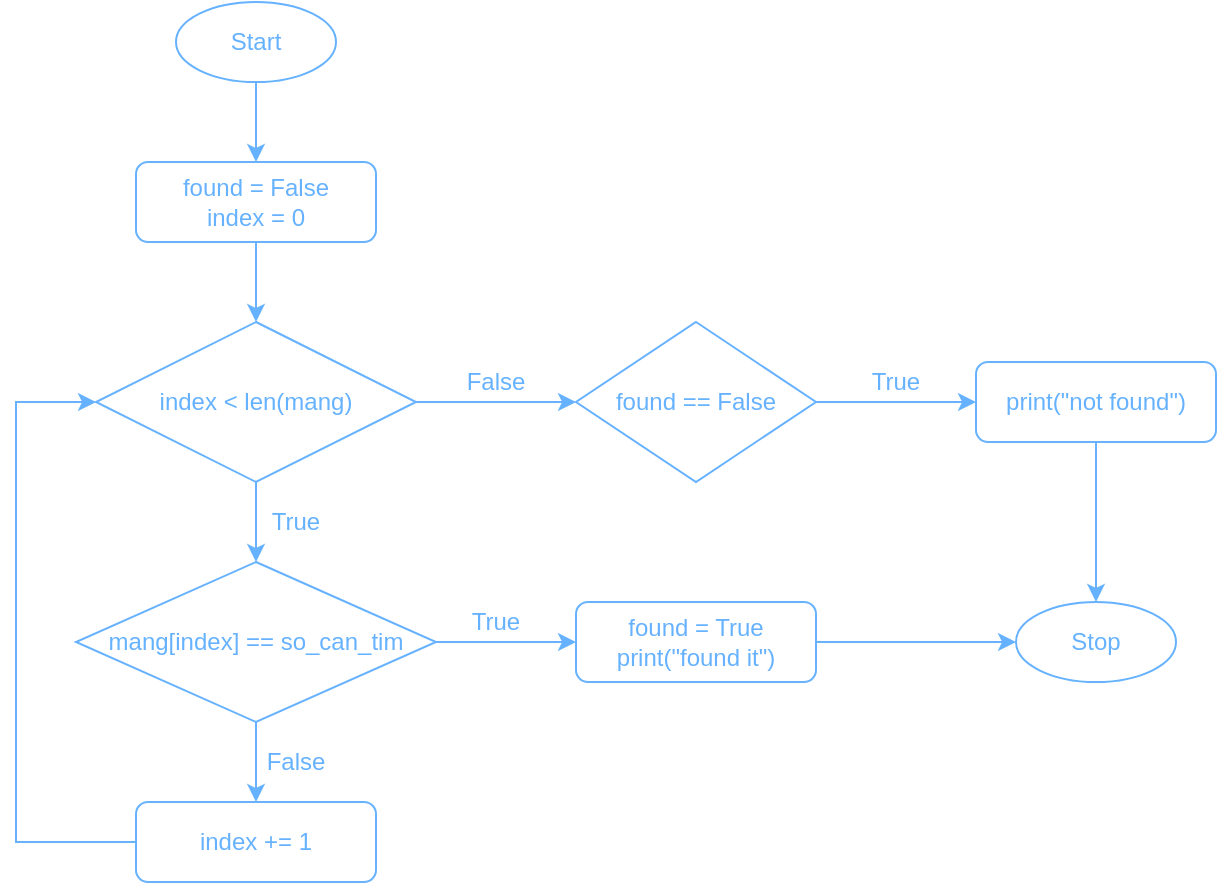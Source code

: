 <mxfile version="14.9.0" type="device" pages="3"><diagram id="853vBXLdNPMx3ia2tLff" name="linear_search_while"><mxGraphModel dx="870" dy="681" grid="1" gridSize="10" guides="1" tooltips="1" connect="1" arrows="1" fold="1" page="1" pageScale="1" pageWidth="850" pageHeight="1100" math="0" shadow="0"><root><mxCell id="0"/><mxCell id="1" parent="0"/><mxCell id="PyPk8HM_VjiU6kFPMucM-1" style="edgeStyle=orthogonalEdgeStyle;rounded=0;orthogonalLoop=1;jettySize=auto;html=1;exitX=0.5;exitY=1;exitDx=0;exitDy=0;entryX=0.5;entryY=0;entryDx=0;entryDy=0;fontColor=#66B2FF;strokeColor=#66B2FF;" parent="1" source="PyPk8HM_VjiU6kFPMucM-2" target="PyPk8HM_VjiU6kFPMucM-4" edge="1"><mxGeometry relative="1" as="geometry"/></mxCell><mxCell id="PyPk8HM_VjiU6kFPMucM-2" value="Start" style="ellipse;whiteSpace=wrap;html=1;fillColor=none;fontColor=#66B2FF;strokeColor=#66B2FF;" parent="1" vertex="1"><mxGeometry x="200" y="120" width="80" height="40" as="geometry"/></mxCell><mxCell id="PyPk8HM_VjiU6kFPMucM-3" style="edgeStyle=orthogonalEdgeStyle;rounded=0;orthogonalLoop=1;jettySize=auto;html=1;exitX=0.5;exitY=1;exitDx=0;exitDy=0;entryX=0.5;entryY=0;entryDx=0;entryDy=0;fontColor=#66B2FF;strokeColor=#66B2FF;" parent="1" source="PyPk8HM_VjiU6kFPMucM-4" target="PyPk8HM_VjiU6kFPMucM-7" edge="1"><mxGeometry relative="1" as="geometry"/></mxCell><mxCell id="PyPk8HM_VjiU6kFPMucM-4" value="found = False&lt;br&gt;index = 0" style="rounded=1;whiteSpace=wrap;html=1;fillColor=none;fontColor=#66B2FF;strokeColor=#66B2FF;" parent="1" vertex="1"><mxGeometry x="180" y="200" width="120" height="40" as="geometry"/></mxCell><mxCell id="PyPk8HM_VjiU6kFPMucM-6" style="edgeStyle=orthogonalEdgeStyle;rounded=0;orthogonalLoop=1;jettySize=auto;html=1;exitX=0.5;exitY=1;exitDx=0;exitDy=0;entryX=0.5;entryY=0;entryDx=0;entryDy=0;fontColor=#66B2FF;strokeColor=#66B2FF;" parent="1" source="PyPk8HM_VjiU6kFPMucM-7" target="PyPk8HM_VjiU6kFPMucM-12" edge="1"><mxGeometry relative="1" as="geometry"/></mxCell><mxCell id="iB83tIxEFRr397kYFnOu-5" style="edgeStyle=orthogonalEdgeStyle;rounded=0;orthogonalLoop=1;jettySize=auto;html=1;exitX=1;exitY=0.5;exitDx=0;exitDy=0;fontColor=#66B2FF;strokeColor=#66B2FF;" parent="1" source="PyPk8HM_VjiU6kFPMucM-7" target="iB83tIxEFRr397kYFnOu-1" edge="1"><mxGeometry relative="1" as="geometry"/></mxCell><mxCell id="PyPk8HM_VjiU6kFPMucM-7" value="index &amp;lt; len(mang)" style="rhombus;whiteSpace=wrap;html=1;fillColor=none;fontColor=#66B2FF;strokeColor=#66B2FF;" parent="1" vertex="1"><mxGeometry x="160" y="280" width="160" height="80" as="geometry"/></mxCell><mxCell id="iB83tIxEFRr397kYFnOu-3" style="edgeStyle=orthogonalEdgeStyle;rounded=0;orthogonalLoop=1;jettySize=auto;html=1;exitX=0.5;exitY=1;exitDx=0;exitDy=0;entryX=0.5;entryY=0;entryDx=0;entryDy=0;fontColor=#66B2FF;strokeColor=#66B2FF;" parent="1" source="PyPk8HM_VjiU6kFPMucM-9" target="PyPk8HM_VjiU6kFPMucM-17" edge="1"><mxGeometry relative="1" as="geometry"/></mxCell><mxCell id="PyPk8HM_VjiU6kFPMucM-9" value="print(&quot;not found&quot;)" style="rounded=1;whiteSpace=wrap;html=1;fillColor=none;fontColor=#66B2FF;strokeColor=#66B2FF;" parent="1" vertex="1"><mxGeometry x="600" y="300" width="120" height="40" as="geometry"/></mxCell><mxCell id="PyPk8HM_VjiU6kFPMucM-10" style="edgeStyle=orthogonalEdgeStyle;rounded=0;orthogonalLoop=1;jettySize=auto;html=1;entryX=0;entryY=0.5;entryDx=0;entryDy=0;fontColor=#66B2FF;strokeColor=#66B2FF;" parent="1" source="PyPk8HM_VjiU6kFPMucM-12" target="PyPk8HM_VjiU6kFPMucM-16" edge="1"><mxGeometry relative="1" as="geometry"/></mxCell><mxCell id="PyPk8HM_VjiU6kFPMucM-11" style="edgeStyle=orthogonalEdgeStyle;rounded=0;orthogonalLoop=1;jettySize=auto;html=1;exitX=0.5;exitY=1;exitDx=0;exitDy=0;entryX=0.5;entryY=0;entryDx=0;entryDy=0;fontColor=#66B2FF;strokeColor=#66B2FF;" parent="1" source="PyPk8HM_VjiU6kFPMucM-12" target="PyPk8HM_VjiU6kFPMucM-14" edge="1"><mxGeometry relative="1" as="geometry"/></mxCell><mxCell id="PyPk8HM_VjiU6kFPMucM-12" value="mang[index] == so_can_tim" style="rhombus;whiteSpace=wrap;html=1;fillColor=none;fontColor=#66B2FF;strokeColor=#66B2FF;" parent="1" vertex="1"><mxGeometry x="150" y="400" width="180" height="80" as="geometry"/></mxCell><mxCell id="PyPk8HM_VjiU6kFPMucM-13" style="edgeStyle=orthogonalEdgeStyle;rounded=0;orthogonalLoop=1;jettySize=auto;html=1;exitX=0;exitY=0.5;exitDx=0;exitDy=0;entryX=0;entryY=0.5;entryDx=0;entryDy=0;fontColor=#66B2FF;strokeColor=#66B2FF;" parent="1" source="PyPk8HM_VjiU6kFPMucM-14" target="PyPk8HM_VjiU6kFPMucM-7" edge="1"><mxGeometry relative="1" as="geometry"><Array as="points"><mxPoint x="120" y="540"/><mxPoint x="120" y="320"/></Array></mxGeometry></mxCell><mxCell id="PyPk8HM_VjiU6kFPMucM-14" value="index += 1" style="rounded=1;whiteSpace=wrap;html=1;fillColor=none;fontColor=#66B2FF;strokeColor=#66B2FF;" parent="1" vertex="1"><mxGeometry x="180" y="520" width="120" height="40" as="geometry"/></mxCell><mxCell id="iB83tIxEFRr397kYFnOu-4" style="edgeStyle=orthogonalEdgeStyle;rounded=0;orthogonalLoop=1;jettySize=auto;html=1;exitX=1;exitY=0.5;exitDx=0;exitDy=0;entryX=0;entryY=0.5;entryDx=0;entryDy=0;fontColor=#66B2FF;strokeColor=#66B2FF;" parent="1" source="PyPk8HM_VjiU6kFPMucM-16" target="PyPk8HM_VjiU6kFPMucM-17" edge="1"><mxGeometry relative="1" as="geometry"/></mxCell><mxCell id="PyPk8HM_VjiU6kFPMucM-16" value="found = True&lt;br&gt;print(&quot;found it&quot;)" style="rounded=1;whiteSpace=wrap;html=1;fillColor=none;fontColor=#66B2FF;strokeColor=#66B2FF;" parent="1" vertex="1"><mxGeometry x="400" y="420" width="120" height="40" as="geometry"/></mxCell><mxCell id="PyPk8HM_VjiU6kFPMucM-17" value="Stop" style="ellipse;whiteSpace=wrap;html=1;fillColor=none;fontColor=#66B2FF;strokeColor=#66B2FF;" parent="1" vertex="1"><mxGeometry x="620" y="420" width="80" height="40" as="geometry"/></mxCell><mxCell id="PyPk8HM_VjiU6kFPMucM-18" value="True" style="text;html=1;fillColor=none;align=center;verticalAlign=middle;whiteSpace=wrap;rounded=0;fontColor=#66B2FF;" parent="1" vertex="1"><mxGeometry x="240" y="370" width="40" height="20" as="geometry"/></mxCell><mxCell id="PyPk8HM_VjiU6kFPMucM-19" value="False" style="text;html=1;fillColor=none;align=center;verticalAlign=middle;whiteSpace=wrap;rounded=0;fontColor=#66B2FF;" parent="1" vertex="1"><mxGeometry x="340" y="300" width="40" height="20" as="geometry"/></mxCell><mxCell id="PyPk8HM_VjiU6kFPMucM-20" value="True" style="text;html=1;fillColor=none;align=center;verticalAlign=middle;whiteSpace=wrap;rounded=0;fontColor=#66B2FF;" parent="1" vertex="1"><mxGeometry x="340" y="420" width="40" height="20" as="geometry"/></mxCell><mxCell id="PyPk8HM_VjiU6kFPMucM-21" value="False" style="text;html=1;align=center;verticalAlign=middle;whiteSpace=wrap;rounded=0;fontColor=#66B2FF;" parent="1" vertex="1"><mxGeometry x="240" y="490" width="40" height="20" as="geometry"/></mxCell><mxCell id="iB83tIxEFRr397kYFnOu-2" style="edgeStyle=orthogonalEdgeStyle;rounded=0;orthogonalLoop=1;jettySize=auto;html=1;exitX=1;exitY=0.5;exitDx=0;exitDy=0;entryX=0;entryY=0.5;entryDx=0;entryDy=0;fontColor=#66B2FF;strokeColor=#66B2FF;" parent="1" source="iB83tIxEFRr397kYFnOu-1" target="PyPk8HM_VjiU6kFPMucM-9" edge="1"><mxGeometry relative="1" as="geometry"/></mxCell><mxCell id="iB83tIxEFRr397kYFnOu-1" value="found == False" style="rhombus;whiteSpace=wrap;html=1;fillColor=none;fontColor=#66B2FF;strokeColor=#66B2FF;" parent="1" vertex="1"><mxGeometry x="400" y="280" width="120" height="80" as="geometry"/></mxCell><mxCell id="iB83tIxEFRr397kYFnOu-6" value="True" style="text;html=1;fillColor=none;align=center;verticalAlign=middle;whiteSpace=wrap;rounded=0;fontColor=#66B2FF;" parent="1" vertex="1"><mxGeometry x="540" y="300" width="40" height="20" as="geometry"/></mxCell></root></mxGraphModel></diagram><diagram id="eO8p4oz5d3HKDU_12Bw2" name="linear_search_for"><mxGraphModel dx="870" dy="681" grid="1" gridSize="10" guides="1" tooltips="1" connect="1" arrows="1" fold="1" page="1" pageScale="1" pageWidth="850" pageHeight="1100" math="0" shadow="0"><root><mxCell id="FG_MN0DVMPdzVCnH-vOk-0"/><mxCell id="FG_MN0DVMPdzVCnH-vOk-1" parent="FG_MN0DVMPdzVCnH-vOk-0"/><mxCell id="RmxVKQbSJNbhY6UEwTgK-7" style="edgeStyle=orthogonalEdgeStyle;rounded=0;orthogonalLoop=1;jettySize=auto;html=1;exitX=0.5;exitY=1;exitDx=0;exitDy=0;fontColor=#66B2FF;strokeColor=#66B2FF;" edge="1" parent="FG_MN0DVMPdzVCnH-vOk-1" source="kZNjddyeIjbJN0l1pceS-0" target="RmxVKQbSJNbhY6UEwTgK-0"><mxGeometry relative="1" as="geometry"/></mxCell><mxCell id="kZNjddyeIjbJN0l1pceS-0" value="Start" style="ellipse;whiteSpace=wrap;html=1;fillColor=none;fontColor=#66B2FF;strokeColor=#66B2FF;" vertex="1" parent="FG_MN0DVMPdzVCnH-vOk-1"><mxGeometry x="200" y="120" width="80" height="40" as="geometry"/></mxCell><mxCell id="U86e_p6VBEDd11_Brjv1-1" style="edgeStyle=orthogonalEdgeStyle;rounded=0;orthogonalLoop=1;jettySize=auto;html=1;exitX=1;exitY=0.5;exitDx=0;exitDy=0;entryX=0;entryY=0.5;entryDx=0;entryDy=0;fontColor=#66B2FF;strokeColor=#66B2FF;" edge="1" parent="FG_MN0DVMPdzVCnH-vOk-1" source="bbDlxl5Trb53iTisD211-0" target="U86e_p6VBEDd11_Brjv1-0"><mxGeometry relative="1" as="geometry"/></mxCell><mxCell id="ASl7SCk2vBYfsPLG9dO7-2" style="edgeStyle=orthogonalEdgeStyle;rounded=0;orthogonalLoop=1;jettySize=auto;html=1;exitX=0;exitY=0.5;exitDx=0;exitDy=0;entryX=0;entryY=0.5;entryDx=0;entryDy=0;fontColor=#66B2FF;strokeColor=#66B2FF;" edge="1" parent="FG_MN0DVMPdzVCnH-vOk-1" source="bbDlxl5Trb53iTisD211-0" target="l4zW2y_mSgiW_wVk3tCu-1"><mxGeometry relative="1" as="geometry"><Array as="points"><mxPoint x="120" y="490"/><mxPoint x="120" y="320"/></Array></mxGeometry></mxCell><mxCell id="bbDlxl5Trb53iTisD211-0" value="phan_tu == so_can_tim" style="rhombus;whiteSpace=wrap;html=1;fillColor=none;fontColor=#66B2FF;strokeColor=#66B2FF;" vertex="1" parent="FG_MN0DVMPdzVCnH-vOk-1"><mxGeometry x="160" y="450" width="160" height="80" as="geometry"/></mxCell><mxCell id="ASl7SCk2vBYfsPLG9dO7-4" style="edgeStyle=orthogonalEdgeStyle;rounded=0;orthogonalLoop=1;jettySize=auto;html=1;exitX=0.5;exitY=1;exitDx=0;exitDy=0;entryX=0.5;entryY=0;entryDx=0;entryDy=0;fontColor=#66B2FF;strokeColor=#66B2FF;" edge="1" parent="FG_MN0DVMPdzVCnH-vOk-1" source="l4zW2y_mSgiW_wVk3tCu-1" target="bbDlxl5Trb53iTisD211-0"><mxGeometry relative="1" as="geometry"/></mxCell><mxCell id="RmxVKQbSJNbhY6UEwTgK-3" style="edgeStyle=orthogonalEdgeStyle;rounded=0;orthogonalLoop=1;jettySize=auto;html=1;exitX=1;exitY=0.5;exitDx=0;exitDy=0;entryX=0;entryY=0.5;entryDx=0;entryDy=0;fontColor=#66B2FF;strokeColor=#66B2FF;" edge="1" parent="FG_MN0DVMPdzVCnH-vOk-1" source="l4zW2y_mSgiW_wVk3tCu-1" target="RmxVKQbSJNbhY6UEwTgK-1"><mxGeometry relative="1" as="geometry"/></mxCell><mxCell id="l4zW2y_mSgiW_wVk3tCu-1" value="phan_tu in mang ?" style="rhombus;whiteSpace=wrap;html=1;fillColor=none;fontColor=#66B2FF;strokeColor=#66B2FF;" vertex="1" parent="FG_MN0DVMPdzVCnH-vOk-1"><mxGeometry x="160" y="280" width="160" height="80" as="geometry"/></mxCell><mxCell id="RmxVKQbSJNbhY6UEwTgK-6" style="edgeStyle=orthogonalEdgeStyle;rounded=0;orthogonalLoop=1;jettySize=auto;html=1;exitX=1;exitY=0.5;exitDx=0;exitDy=0;entryX=0;entryY=0.5;entryDx=0;entryDy=0;fontColor=#66B2FF;strokeColor=#66B2FF;" edge="1" parent="FG_MN0DVMPdzVCnH-vOk-1" source="U86e_p6VBEDd11_Brjv1-0" target="gBEIeD4lAefv3upxfs5h-0"><mxGeometry relative="1" as="geometry"/></mxCell><mxCell id="U86e_p6VBEDd11_Brjv1-0" value="found = True&lt;br&gt;print(&quot;found it&quot;)" style="rounded=1;whiteSpace=wrap;html=1;fillColor=none;fontColor=#66B2FF;strokeColor=#66B2FF;" vertex="1" parent="FG_MN0DVMPdzVCnH-vOk-1"><mxGeometry x="400" y="460" width="120" height="60" as="geometry"/></mxCell><mxCell id="gBEIeD4lAefv3upxfs5h-0" value="Stop" style="ellipse;whiteSpace=wrap;html=1;fillColor=none;fontColor=#66B2FF;strokeColor=#66B2FF;" vertex="1" parent="FG_MN0DVMPdzVCnH-vOk-1"><mxGeometry x="620" y="470" width="80" height="40" as="geometry"/></mxCell><mxCell id="RmxVKQbSJNbhY6UEwTgK-5" style="edgeStyle=orthogonalEdgeStyle;rounded=0;orthogonalLoop=1;jettySize=auto;html=1;exitX=0.5;exitY=1;exitDx=0;exitDy=0;entryX=0.5;entryY=0;entryDx=0;entryDy=0;fontColor=#66B2FF;strokeColor=#66B2FF;" edge="1" parent="FG_MN0DVMPdzVCnH-vOk-1" source="ASl7SCk2vBYfsPLG9dO7-0" target="gBEIeD4lAefv3upxfs5h-0"><mxGeometry relative="1" as="geometry"/></mxCell><mxCell id="ASl7SCk2vBYfsPLG9dO7-0" value="print(&quot;not found&quot;)" style="rounded=1;whiteSpace=wrap;html=1;fillColor=none;fontColor=#66B2FF;strokeColor=#66B2FF;" vertex="1" parent="FG_MN0DVMPdzVCnH-vOk-1"><mxGeometry x="600" y="300" width="120" height="40" as="geometry"/></mxCell><mxCell id="j4vflCFGEbYQk7CH9z6N-0" value="False" style="text;html=1;fillColor=none;align=center;verticalAlign=middle;whiteSpace=wrap;rounded=0;fontColor=#66B2FF;" vertex="1" parent="FG_MN0DVMPdzVCnH-vOk-1"><mxGeometry x="340" y="300" width="40" height="20" as="geometry"/></mxCell><mxCell id="p25GGtB2sSnSZiG5HhBh-0" value="True" style="text;html=1;fillColor=none;align=center;verticalAlign=middle;whiteSpace=wrap;rounded=0;fontColor=#66B2FF;" vertex="1" parent="FG_MN0DVMPdzVCnH-vOk-1"><mxGeometry x="340" y="470" width="40" height="20" as="geometry"/></mxCell><mxCell id="H0HsuIJ_3-Z0guSx-Phs-0" value="False" style="text;html=1;align=center;verticalAlign=middle;whiteSpace=wrap;rounded=0;fontColor=#66B2FF;" vertex="1" parent="FG_MN0DVMPdzVCnH-vOk-1"><mxGeometry x="120" y="470" width="40" height="20" as="geometry"/></mxCell><mxCell id="GGUuz5GZe1uv3LnmuOfX-0" value="True" style="text;html=1;fillColor=none;align=center;verticalAlign=middle;whiteSpace=wrap;rounded=0;fontColor=#66B2FF;" vertex="1" parent="FG_MN0DVMPdzVCnH-vOk-1"><mxGeometry x="240" y="400" width="40" height="20" as="geometry"/></mxCell><mxCell id="RmxVKQbSJNbhY6UEwTgK-8" style="edgeStyle=orthogonalEdgeStyle;rounded=0;orthogonalLoop=1;jettySize=auto;html=1;exitX=0.5;exitY=1;exitDx=0;exitDy=0;entryX=0.5;entryY=0;entryDx=0;entryDy=0;fontColor=#66B2FF;strokeColor=#66B2FF;" edge="1" parent="FG_MN0DVMPdzVCnH-vOk-1" source="RmxVKQbSJNbhY6UEwTgK-0" target="l4zW2y_mSgiW_wVk3tCu-1"><mxGeometry relative="1" as="geometry"/></mxCell><mxCell id="RmxVKQbSJNbhY6UEwTgK-0" value="found = False" style="rounded=1;whiteSpace=wrap;html=1;fillColor=none;fontColor=#66B2FF;strokeColor=#66B2FF;" vertex="1" parent="FG_MN0DVMPdzVCnH-vOk-1"><mxGeometry x="180" y="200" width="120" height="40" as="geometry"/></mxCell><mxCell id="RmxVKQbSJNbhY6UEwTgK-2" style="edgeStyle=orthogonalEdgeStyle;rounded=0;orthogonalLoop=1;jettySize=auto;html=1;entryX=0;entryY=0.5;entryDx=0;entryDy=0;fontColor=#66B2FF;strokeColor=#66B2FF;" edge="1" parent="FG_MN0DVMPdzVCnH-vOk-1" source="RmxVKQbSJNbhY6UEwTgK-1" target="ASl7SCk2vBYfsPLG9dO7-0"><mxGeometry relative="1" as="geometry"/></mxCell><mxCell id="RmxVKQbSJNbhY6UEwTgK-1" value="found == False" style="rhombus;whiteSpace=wrap;html=1;fillColor=none;fontColor=#66B2FF;strokeColor=#66B2FF;" vertex="1" parent="FG_MN0DVMPdzVCnH-vOk-1"><mxGeometry x="400" y="280" width="120" height="80" as="geometry"/></mxCell><mxCell id="RmxVKQbSJNbhY6UEwTgK-4" value="True" style="text;html=1;fillColor=none;align=center;verticalAlign=middle;whiteSpace=wrap;rounded=0;fontColor=#66B2FF;" vertex="1" parent="FG_MN0DVMPdzVCnH-vOk-1"><mxGeometry x="540" y="300" width="40" height="20" as="geometry"/></mxCell></root></mxGraphModel></diagram><diagram id="p-48C1aH_V_pzuFZc_JZ" name="binary_search"><mxGraphModel dx="870" dy="681" grid="1" gridSize="10" guides="1" tooltips="1" connect="1" arrows="1" fold="1" page="1" pageScale="1" pageWidth="850" pageHeight="1100" math="0" shadow="0"><root><mxCell id="yYogzYn7Nt8brI65uj2R-0"/><mxCell id="yYogzYn7Nt8brI65uj2R-1" parent="yYogzYn7Nt8brI65uj2R-0"/><mxCell id="6PscBV2bLd5psnvDNdtN-0" style="edgeStyle=orthogonalEdgeStyle;rounded=0;orthogonalLoop=1;jettySize=auto;html=1;exitX=0.5;exitY=1;exitDx=0;exitDy=0;entryX=0.5;entryY=0;entryDx=0;entryDy=0;strokeColor=#66B2FF;" edge="1" parent="yYogzYn7Nt8brI65uj2R-1" source="-RA0urzyXP2iwVwH-_rm-0" target="toDAHoWM-rg3K3pXxTDY-0"><mxGeometry relative="1" as="geometry"/></mxCell><mxCell id="-RA0urzyXP2iwVwH-_rm-0" value="Start" style="ellipse;whiteSpace=wrap;html=1;fillColor=none;fontColor=#66B2FF;strokeColor=#66B2FF;" vertex="1" parent="yYogzYn7Nt8brI65uj2R-1"><mxGeometry x="200" y="120" width="80" height="40" as="geometry"/></mxCell><mxCell id="6PscBV2bLd5psnvDNdtN-1" style="edgeStyle=orthogonalEdgeStyle;rounded=0;orthogonalLoop=1;jettySize=auto;html=1;exitX=0.5;exitY=1;exitDx=0;exitDy=0;entryX=0.5;entryY=0;entryDx=0;entryDy=0;strokeColor=#66B2FF;" edge="1" parent="yYogzYn7Nt8brI65uj2R-1" source="toDAHoWM-rg3K3pXxTDY-0" target="kpvMMMyw_uBng2f8BHbC-0"><mxGeometry relative="1" as="geometry"/></mxCell><mxCell id="toDAHoWM-rg3K3pXxTDY-0" value="found = False" style="rounded=1;whiteSpace=wrap;html=1;fillColor=none;fontColor=#66B2FF;strokeColor=#66B2FF;" vertex="1" parent="yYogzYn7Nt8brI65uj2R-1"><mxGeometry x="180" y="200" width="120" height="40" as="geometry"/></mxCell><mxCell id="6PscBV2bLd5psnvDNdtN-4" value="" style="edgeStyle=orthogonalEdgeStyle;rounded=0;orthogonalLoop=1;jettySize=auto;html=1;strokeColor=#66B2FF;" edge="1" parent="yYogzYn7Nt8brI65uj2R-1" source="J2FLRzD-S8BcioI5R3_O-0" target="qcNGxvGiPovXfkesDsJa-0"><mxGeometry relative="1" as="geometry"/></mxCell><mxCell id="J2FLRzD-S8BcioI5R3_O-0" value="index = len(mang) // 2" style="rounded=1;whiteSpace=wrap;html=1;fillColor=none;fontColor=#66B2FF;strokeColor=#66B2FF;" vertex="1" parent="yYogzYn7Nt8brI65uj2R-1"><mxGeometry x="160" y="400" width="160" height="40" as="geometry"/></mxCell><mxCell id="6PscBV2bLd5psnvDNdtN-5" value="" style="edgeStyle=orthogonalEdgeStyle;rounded=0;orthogonalLoop=1;jettySize=auto;html=1;strokeColor=#66B2FF;" edge="1" parent="yYogzYn7Nt8brI65uj2R-1" source="qcNGxvGiPovXfkesDsJa-0" target="UU_COXsOmux7lJf_C34T-0"><mxGeometry relative="1" as="geometry"/></mxCell><mxCell id="6PscBV2bLd5psnvDNdtN-9" value="" style="edgeStyle=orthogonalEdgeStyle;rounded=0;orthogonalLoop=1;jettySize=auto;html=1;strokeColor=#66B2FF;" edge="1" parent="yYogzYn7Nt8brI65uj2R-1" source="qcNGxvGiPovXfkesDsJa-0" target="1iTz4do7Ifwx-MCQSzwU-0"><mxGeometry relative="1" as="geometry"/></mxCell><mxCell id="qcNGxvGiPovXfkesDsJa-0" value="mang[index] == so_can_tim" style="rhombus;whiteSpace=wrap;html=1;fillColor=none;fontColor=#66B2FF;strokeColor=#66B2FF;" vertex="1" parent="yYogzYn7Nt8brI65uj2R-1"><mxGeometry x="140" y="480" width="200" height="80" as="geometry"/></mxCell><mxCell id="6PscBV2bLd5psnvDNdtN-6" value="" style="edgeStyle=orthogonalEdgeStyle;rounded=0;orthogonalLoop=1;jettySize=auto;html=1;strokeColor=#66B2FF;" edge="1" parent="yYogzYn7Nt8brI65uj2R-1" source="UU_COXsOmux7lJf_C34T-0" target="qhgv3eDWSGiL7hPHn6IU-0"><mxGeometry relative="1" as="geometry"/></mxCell><mxCell id="UU_COXsOmux7lJf_C34T-0" value="found = True&lt;br&gt;print(&quot;found it&quot;)" style="rounded=1;whiteSpace=wrap;html=1;fillColor=none;fontColor=#66B2FF;strokeColor=#66B2FF;" vertex="1" parent="yYogzYn7Nt8brI65uj2R-1"><mxGeometry x="400" y="500" width="120" height="40" as="geometry"/></mxCell><mxCell id="qhgv3eDWSGiL7hPHn6IU-0" value="Stop" style="ellipse;whiteSpace=wrap;html=1;fillColor=none;fontColor=#66B2FF;strokeColor=#66B2FF;" vertex="1" parent="yYogzYn7Nt8brI65uj2R-1"><mxGeometry x="620" y="500" width="80" height="40" as="geometry"/></mxCell><mxCell id="6PscBV2bLd5psnvDNdtN-10" value="" style="edgeStyle=orthogonalEdgeStyle;rounded=0;orthogonalLoop=1;jettySize=auto;html=1;strokeColor=#66B2FF;" edge="1" parent="yYogzYn7Nt8brI65uj2R-1" source="1iTz4do7Ifwx-MCQSzwU-0" target="1iTz4do7Ifwx-MCQSzwU-1"><mxGeometry relative="1" as="geometry"/></mxCell><mxCell id="6PscBV2bLd5psnvDNdtN-11" value="" style="edgeStyle=orthogonalEdgeStyle;rounded=0;orthogonalLoop=1;jettySize=auto;html=1;strokeColor=#66B2FF;" edge="1" parent="yYogzYn7Nt8brI65uj2R-1" source="1iTz4do7Ifwx-MCQSzwU-0" target="1iTz4do7Ifwx-MCQSzwU-2"><mxGeometry relative="1" as="geometry"/></mxCell><mxCell id="1iTz4do7Ifwx-MCQSzwU-0" value="mang[index] &amp;gt; so_can_tim" style="rhombus;whiteSpace=wrap;html=1;fillColor=none;fontColor=#66B2FF;strokeColor=#66B2FF;" vertex="1" parent="yYogzYn7Nt8brI65uj2R-1"><mxGeometry x="140" y="600" width="200" height="80" as="geometry"/></mxCell><mxCell id="6PscBV2bLd5psnvDNdtN-12" style="edgeStyle=orthogonalEdgeStyle;rounded=0;orthogonalLoop=1;jettySize=auto;html=1;exitX=0.5;exitY=1;exitDx=0;exitDy=0;entryX=0;entryY=0.5;entryDx=0;entryDy=0;strokeColor=#66B2FF;" edge="1" parent="yYogzYn7Nt8brI65uj2R-1" source="1iTz4do7Ifwx-MCQSzwU-1" target="kpvMMMyw_uBng2f8BHbC-0"><mxGeometry relative="1" as="geometry"><Array as="points"><mxPoint x="460" y="800"/><mxPoint x="80" y="800"/><mxPoint x="80" y="320"/></Array></mxGeometry></mxCell><mxCell id="1iTz4do7Ifwx-MCQSzwU-1" value="mang = mang[:index]" style="rounded=1;whiteSpace=wrap;html=1;fillColor=none;fontColor=#66B2FF;strokeColor=#66B2FF;" vertex="1" parent="yYogzYn7Nt8brI65uj2R-1"><mxGeometry x="400" y="620" width="120" height="40" as="geometry"/></mxCell><mxCell id="6PscBV2bLd5psnvDNdtN-13" style="edgeStyle=orthogonalEdgeStyle;rounded=0;orthogonalLoop=1;jettySize=auto;html=1;entryX=0;entryY=0.5;entryDx=0;entryDy=0;strokeColor=#66B2FF;" edge="1" parent="yYogzYn7Nt8brI65uj2R-1" source="1iTz4do7Ifwx-MCQSzwU-2" target="kpvMMMyw_uBng2f8BHbC-0"><mxGeometry relative="1" as="geometry"><Array as="points"><mxPoint x="120" y="740"/><mxPoint x="120" y="320"/></Array></mxGeometry></mxCell><mxCell id="1iTz4do7Ifwx-MCQSzwU-2" value="mang = mang[index+1:]" style="rounded=1;whiteSpace=wrap;html=1;fillColor=none;fontColor=#66B2FF;strokeColor=#66B2FF;" vertex="1" parent="yYogzYn7Nt8brI65uj2R-1"><mxGeometry x="170" y="720" width="140" height="40" as="geometry"/></mxCell><mxCell id="6PscBV2bLd5psnvDNdtN-2" style="edgeStyle=orthogonalEdgeStyle;rounded=0;orthogonalLoop=1;jettySize=auto;html=1;exitX=0.5;exitY=1;exitDx=0;exitDy=0;entryX=0.5;entryY=0;entryDx=0;entryDy=0;strokeColor=#66B2FF;" edge="1" parent="yYogzYn7Nt8brI65uj2R-1" source="kpvMMMyw_uBng2f8BHbC-0" target="J2FLRzD-S8BcioI5R3_O-0"><mxGeometry relative="1" as="geometry"/></mxCell><mxCell id="6PscBV2bLd5psnvDNdtN-7" value="" style="edgeStyle=orthogonalEdgeStyle;rounded=0;orthogonalLoop=1;jettySize=auto;html=1;strokeColor=#66B2FF;" edge="1" parent="yYogzYn7Nt8brI65uj2R-1" source="kpvMMMyw_uBng2f8BHbC-0" target="YhsYHUl8K4zjtj8xQ5bS-0"><mxGeometry relative="1" as="geometry"/></mxCell><mxCell id="kpvMMMyw_uBng2f8BHbC-0" value="len(mang) &amp;gt; 0" style="rhombus;whiteSpace=wrap;html=1;fillColor=none;fontColor=#66B2FF;strokeColor=#66B2FF;" vertex="1" parent="yYogzYn7Nt8brI65uj2R-1"><mxGeometry x="160" y="280" width="160" height="80" as="geometry"/></mxCell><mxCell id="6PscBV2bLd5psnvDNdtN-8" value="" style="edgeStyle=orthogonalEdgeStyle;rounded=0;orthogonalLoop=1;jettySize=auto;html=1;strokeColor=#66B2FF;" edge="1" parent="yYogzYn7Nt8brI65uj2R-1" source="YhsYHUl8K4zjtj8xQ5bS-0" target="atwgbpjRfPVY04YPZ1cw-0"><mxGeometry relative="1" as="geometry"/></mxCell><mxCell id="YhsYHUl8K4zjtj8xQ5bS-0" value="found == False" style="rhombus;whiteSpace=wrap;html=1;fillColor=none;fontColor=#66B2FF;strokeColor=#66B2FF;" vertex="1" parent="yYogzYn7Nt8brI65uj2R-1"><mxGeometry x="400" y="280" width="120" height="80" as="geometry"/></mxCell><mxCell id="6PscBV2bLd5psnvDNdtN-14" style="edgeStyle=orthogonalEdgeStyle;rounded=0;orthogonalLoop=1;jettySize=auto;html=1;exitX=0.5;exitY=1;exitDx=0;exitDy=0;entryX=0.5;entryY=0;entryDx=0;entryDy=0;strokeColor=#66B2FF;" edge="1" parent="yYogzYn7Nt8brI65uj2R-1" source="atwgbpjRfPVY04YPZ1cw-0" target="qhgv3eDWSGiL7hPHn6IU-0"><mxGeometry relative="1" as="geometry"/></mxCell><mxCell id="atwgbpjRfPVY04YPZ1cw-0" value="print(&quot;not found&quot;)" style="rounded=1;whiteSpace=wrap;html=1;fillColor=none;fontColor=#66B2FF;strokeColor=#66B2FF;" vertex="1" parent="yYogzYn7Nt8brI65uj2R-1"><mxGeometry x="600" y="300" width="120" height="40" as="geometry"/></mxCell><mxCell id="BR1645e-go7Qnt2G3j9s-0" value="False" style="text;html=1;fillColor=none;align=center;verticalAlign=middle;whiteSpace=wrap;rounded=0;fontColor=#66B2FF;" vertex="1" parent="yYogzYn7Nt8brI65uj2R-1"><mxGeometry x="340" y="300" width="40" height="20" as="geometry"/></mxCell><mxCell id="BR1645e-go7Qnt2G3j9s-1" value="False" style="text;html=1;fillColor=none;align=center;verticalAlign=middle;whiteSpace=wrap;rounded=0;fontColor=#66B2FF;" vertex="1" parent="yYogzYn7Nt8brI65uj2R-1"><mxGeometry x="240" y="690" width="40" height="20" as="geometry"/></mxCell><mxCell id="BR1645e-go7Qnt2G3j9s-2" value="False" style="text;html=1;fillColor=none;align=center;verticalAlign=middle;whiteSpace=wrap;rounded=0;fontColor=#66B2FF;" vertex="1" parent="yYogzYn7Nt8brI65uj2R-1"><mxGeometry x="240" y="570" width="40" height="20" as="geometry"/></mxCell><mxCell id="QvessDblflyjNU-W34dc-0" value="True" style="text;html=1;fillColor=none;align=center;verticalAlign=middle;whiteSpace=wrap;rounded=0;fontColor=#66B2FF;" vertex="1" parent="yYogzYn7Nt8brI65uj2R-1"><mxGeometry x="350" y="500" width="40" height="20" as="geometry"/></mxCell><mxCell id="QvessDblflyjNU-W34dc-1" value="True" style="text;html=1;fillColor=none;align=center;verticalAlign=middle;whiteSpace=wrap;rounded=0;fontColor=#66B2FF;" vertex="1" parent="yYogzYn7Nt8brI65uj2R-1"><mxGeometry x="540" y="300" width="40" height="20" as="geometry"/></mxCell><mxCell id="QvessDblflyjNU-W34dc-2" value="True" style="text;html=1;fillColor=none;align=center;verticalAlign=middle;whiteSpace=wrap;rounded=0;fontColor=#66B2FF;" vertex="1" parent="yYogzYn7Nt8brI65uj2R-1"><mxGeometry x="350" y="620" width="40" height="20" as="geometry"/></mxCell><mxCell id="QvessDblflyjNU-W34dc-3" value="True" style="text;html=1;fillColor=none;align=center;verticalAlign=middle;whiteSpace=wrap;rounded=0;fontColor=#66B2FF;" vertex="1" parent="yYogzYn7Nt8brI65uj2R-1"><mxGeometry x="240" y="370" width="40" height="20" as="geometry"/></mxCell></root></mxGraphModel></diagram></mxfile>